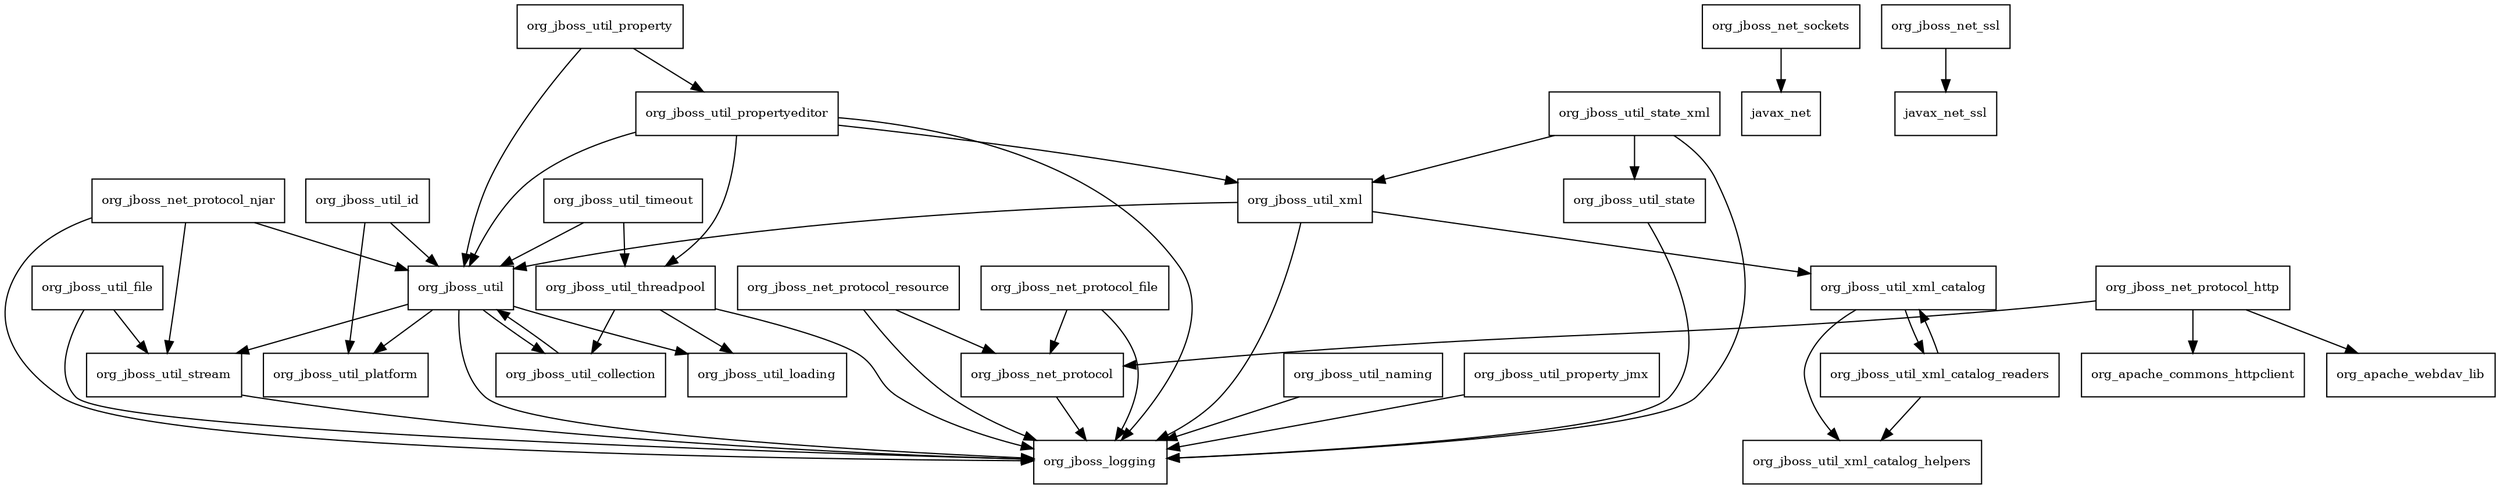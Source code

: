 digraph jboss_common_core_2_2_17_GA_redhat_2_package_dependencies {
  node [shape = box, fontsize=10.0];
  org_jboss_net_protocol -> org_jboss_logging;
  org_jboss_net_protocol_file -> org_jboss_logging;
  org_jboss_net_protocol_file -> org_jboss_net_protocol;
  org_jboss_net_protocol_http -> org_apache_commons_httpclient;
  org_jboss_net_protocol_http -> org_apache_webdav_lib;
  org_jboss_net_protocol_http -> org_jboss_net_protocol;
  org_jboss_net_protocol_njar -> org_jboss_logging;
  org_jboss_net_protocol_njar -> org_jboss_util;
  org_jboss_net_protocol_njar -> org_jboss_util_stream;
  org_jboss_net_protocol_resource -> org_jboss_logging;
  org_jboss_net_protocol_resource -> org_jboss_net_protocol;
  org_jboss_net_sockets -> javax_net;
  org_jboss_net_ssl -> javax_net_ssl;
  org_jboss_util -> org_jboss_logging;
  org_jboss_util -> org_jboss_util_collection;
  org_jboss_util -> org_jboss_util_loading;
  org_jboss_util -> org_jboss_util_platform;
  org_jboss_util -> org_jboss_util_stream;
  org_jboss_util_collection -> org_jboss_util;
  org_jboss_util_file -> org_jboss_logging;
  org_jboss_util_file -> org_jboss_util_stream;
  org_jboss_util_id -> org_jboss_util;
  org_jboss_util_id -> org_jboss_util_platform;
  org_jboss_util_naming -> org_jboss_logging;
  org_jboss_util_property -> org_jboss_util;
  org_jboss_util_property -> org_jboss_util_propertyeditor;
  org_jboss_util_property_jmx -> org_jboss_logging;
  org_jboss_util_propertyeditor -> org_jboss_logging;
  org_jboss_util_propertyeditor -> org_jboss_util;
  org_jboss_util_propertyeditor -> org_jboss_util_threadpool;
  org_jboss_util_propertyeditor -> org_jboss_util_xml;
  org_jboss_util_state -> org_jboss_logging;
  org_jboss_util_state_xml -> org_jboss_logging;
  org_jboss_util_state_xml -> org_jboss_util_state;
  org_jboss_util_state_xml -> org_jboss_util_xml;
  org_jboss_util_stream -> org_jboss_logging;
  org_jboss_util_threadpool -> org_jboss_logging;
  org_jboss_util_threadpool -> org_jboss_util_collection;
  org_jboss_util_threadpool -> org_jboss_util_loading;
  org_jboss_util_timeout -> org_jboss_util;
  org_jboss_util_timeout -> org_jboss_util_threadpool;
  org_jboss_util_xml -> org_jboss_logging;
  org_jboss_util_xml -> org_jboss_util;
  org_jboss_util_xml -> org_jboss_util_xml_catalog;
  org_jboss_util_xml_catalog -> org_jboss_util_xml_catalog_helpers;
  org_jboss_util_xml_catalog -> org_jboss_util_xml_catalog_readers;
  org_jboss_util_xml_catalog_readers -> org_jboss_util_xml_catalog;
  org_jboss_util_xml_catalog_readers -> org_jboss_util_xml_catalog_helpers;
}

